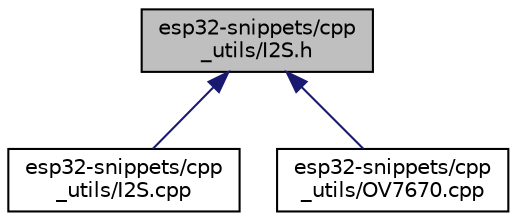 digraph "esp32-snippets/cpp_utils/I2S.h"
{
  edge [fontname="Helvetica",fontsize="10",labelfontname="Helvetica",labelfontsize="10"];
  node [fontname="Helvetica",fontsize="10",shape=record];
  Node10 [label="esp32-snippets/cpp\l_utils/I2S.h",height=0.2,width=0.4,color="black", fillcolor="grey75", style="filled", fontcolor="black"];
  Node10 -> Node11 [dir="back",color="midnightblue",fontsize="10",style="solid",fontname="Helvetica"];
  Node11 [label="esp32-snippets/cpp\l_utils/I2S.cpp",height=0.2,width=0.4,color="black", fillcolor="white", style="filled",URL="$_i2_s_8cpp.html"];
  Node10 -> Node12 [dir="back",color="midnightblue",fontsize="10",style="solid",fontname="Helvetica"];
  Node12 [label="esp32-snippets/cpp\l_utils/OV7670.cpp",height=0.2,width=0.4,color="black", fillcolor="white", style="filled",URL="$_o_v7670_8cpp.html"];
}
